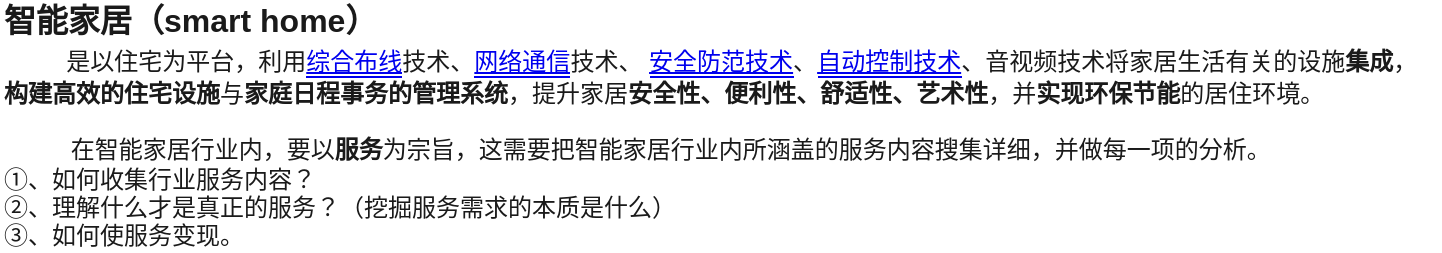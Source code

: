<mxfile version="13.6.5" type="github">
  <diagram id="rdjZZJb6fHmTa3Si16gc" name="第 1 页">
    <mxGraphModel dx="1422" dy="772" grid="1" gridSize="10" guides="1" tooltips="1" connect="1" arrows="1" fold="1" page="1" pageScale="1" pageWidth="827" pageHeight="1169" math="0" shadow="0">
      <root>
        <mxCell id="0" />
        <mxCell id="1" parent="0" />
        <mxCell id="UjHAD5HHXeY4PYX_dFjO-1" value="&lt;span style=&quot;color: rgb(26 , 26 , 26) ; font-family: , &amp;#34;blinkmacsystemfont&amp;#34; , &amp;#34;helvetica neue&amp;#34; , &amp;#34;pingfang sc&amp;#34; , &amp;#34;microsoft yahei&amp;#34; , &amp;#34;source han sans sc&amp;#34; , &amp;#34;noto sans cjk sc&amp;#34; , &amp;#34;wenquanyi micro hei&amp;#34; , sans-serif ; font-size: medium ; background-color: rgb(255 , 255 , 255)&quot;&gt;&lt;b&gt;智能家居（smart home）&lt;/b&gt;&lt;br&gt;&amp;nbsp; &amp;nbsp; &amp;nbsp; &amp;nbsp;&lt;/span&gt;&lt;font style=&quot;font-size: 12px&quot;&gt;&lt;span style=&quot;color: rgb(26 , 26 , 26) ; background-color: rgb(255 , 255 , 255)&quot;&gt;是以住宅为平台，利用&lt;/span&gt;&lt;a href=&quot;https://link.zhihu.com/?target=https%3A//baike.baidu.com/item/%25E7%25BB%25BC%25E5%2590%2588%25E5%25B8%2583%25E7%25BA%25BF&quot; class=&quot; wrap external&quot; target=&quot;_blank&quot; style=&quot;cursor: pointer ; border-bottom: 1px solid ; background-color: rgb(255 , 255 , 255)&quot;&gt;综合布线&lt;/a&gt;&lt;span style=&quot;color: rgb(26 , 26 , 26) ; background-color: rgb(255 , 255 , 255)&quot;&gt;技术、&lt;/span&gt;&lt;a href=&quot;https://link.zhihu.com/?target=https%3A//baike.baidu.com/item/%25E7%25BD%2591%25E7%25BB%259C%25E9%2580%259A%25E4%25BF%25A1/9636548&quot; class=&quot; wrap external&quot; target=&quot;_blank&quot; style=&quot;cursor: pointer ; border-bottom: 1px solid ; background-color: rgb(255 , 255 , 255)&quot;&gt;网络通信&lt;/a&gt;&lt;span style=&quot;color: rgb(26 , 26 , 26) ; background-color: rgb(255 , 255 , 255)&quot;&gt;技术、&amp;nbsp;&lt;/span&gt;&lt;a href=&quot;https://link.zhihu.com/?target=https%3A//baike.baidu.com/item/%25E5%25AE%2589%25E5%2585%25A8%25E9%2598%25B2%25E8%258C%2583%25E6%258A%2580%25E6%259C%25AF/11054648&quot; class=&quot; wrap external&quot; target=&quot;_blank&quot; style=&quot;cursor: pointer ; border-bottom: 1px solid ; background-color: rgb(255 , 255 , 255)&quot;&gt;安全防范技术&lt;/a&gt;&lt;span style=&quot;color: rgb(26 , 26 , 26) ; background-color: rgb(255 , 255 , 255)&quot;&gt;、&lt;/span&gt;&lt;a href=&quot;https://link.zhihu.com/?target=https%3A//baike.baidu.com/item/%25E8%2587%25AA%25E5%258A%25A8%25E6%258E%25A7%25E5%2588%25B6%25E6%258A%2580%25E6%259C%25AF/3288199&quot; class=&quot; wrap external&quot; target=&quot;_blank&quot; style=&quot;cursor: pointer ; border-bottom: 1px solid ; background-color: rgb(255 , 255 , 255)&quot;&gt;自动控制技术&lt;/a&gt;&lt;span style=&quot;color: rgb(26 , 26 , 26) ; background-color: rgb(255 , 255 , 255)&quot;&gt;、音视频技术将家居生活有关的设施&lt;b&gt;集成&lt;/b&gt;，&lt;br&gt;&lt;b&gt;构建高效的住宅设施&lt;/b&gt;与&lt;b&gt;家庭日程事务的管理系统&lt;/b&gt;，提升家居&lt;b&gt;安全性、便利性、舒适性、艺术性&lt;/b&gt;，并&lt;b&gt;实现环保节能&lt;/b&gt;的居住环境。&lt;br&gt;&lt;br&gt;&amp;nbsp; &amp;nbsp; &amp;nbsp; &amp;nbsp; &amp;nbsp; 在智能家居行业内，要以&lt;b&gt;服务&lt;/b&gt;为宗旨，这需要把智能家居行业内所涵盖的服务内容搜集详细，并做每一项的分析。&lt;br&gt;①、如何收集行业服务内容？&lt;br&gt;②、理解什么才是真正的服务？（挖掘服务需求的本质是什么）&lt;br&gt;③、如何使服务变现。&lt;br&gt;&lt;/span&gt;&lt;/font&gt;" style="text;html=1;align=left;verticalAlign=middle;resizable=0;points=[];autosize=1;" vertex="1" parent="1">
          <mxGeometry x="54" y="15" width="720" height="120" as="geometry" />
        </mxCell>
      </root>
    </mxGraphModel>
  </diagram>
</mxfile>
